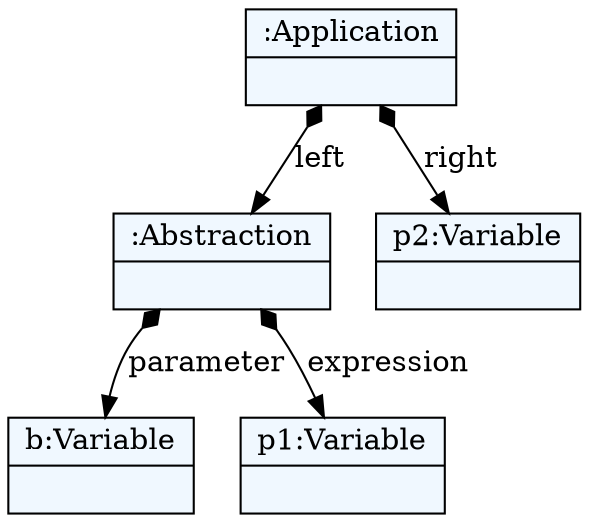 
    digraph textX {
    fontname = "Bitstream Vera Sans"
    fontsize = 8
    node[
        shape=record,
        style=filled,
        fillcolor=aliceblue
    ]
    nodesep = 0.3
    edge[dir=black,arrowtail=empty]


2358446067664 -> 2358446068048 [label="left" arrowtail=diamond dir=both]
2358446068048 -> 2358446068432 [label="parameter" arrowtail=diamond dir=both]
2358446068432[label="{b:Variable|}"]
2358446068048 -> 2358445652816 [label="expression" arrowtail=diamond dir=both]
2358445652816[label="{p1:Variable|}"]
2358446068048[label="{:Abstraction|}"]
2358446067664 -> 2358446068480 [label="right" arrowtail=diamond dir=both]
2358446068480[label="{p2:Variable|}"]
2358446067664[label="{:Application|}"]

}
